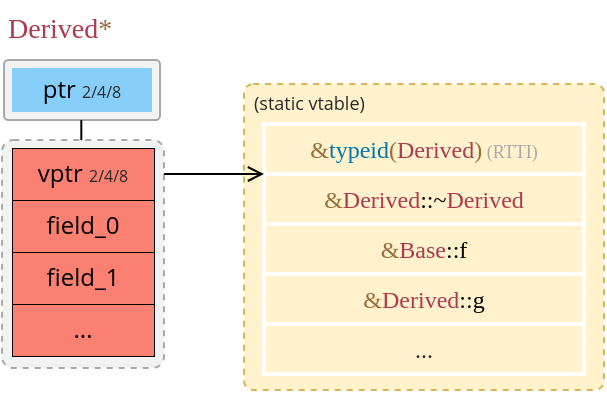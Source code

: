 <mxfile version="28.2.5">
  <diagram name="第 1 页" id="UIN3GO888B8rErfqDr5A">
    <mxGraphModel dx="740" dy="491" grid="1" gridSize="10" guides="1" tooltips="1" connect="1" arrows="1" fold="1" page="1" pageScale="1" pageWidth="827" pageHeight="1169" math="0" shadow="0">
      <root>
        <mxCell id="0" />
        <mxCell id="1" parent="0" />
        <mxCell id="mdJHNkCio0da5D6LIcqN-1" value="&lt;font style=&quot;color: rgb(172, 59, 81);&quot;&gt;Derived&lt;/font&gt;&lt;font style=&quot;color: rgb(154, 110, 58);&quot;&gt;*&lt;/font&gt;" style="text;html=1;align=left;verticalAlign=middle;whiteSpace=wrap;rounded=0;fontFamily=Fira Code;fontSource=https%3A%2F%2Ffonts.googleapis.com%2Fcss%3Ffamily%3DFira%2BCode;fontSize=14;" parent="1" vertex="1">
          <mxGeometry x="160" y="160" width="130" height="30" as="geometry" />
        </mxCell>
        <mxCell id="mdJHNkCio0da5D6LIcqN-2" value="" style="rounded=1;whiteSpace=wrap;html=1;strokeColor=#A9A9A9;arcSize=7;fillColor=#F2F2F2;" parent="1" vertex="1">
          <mxGeometry x="160" y="190" width="78" height="30" as="geometry" />
        </mxCell>
        <mxCell id="mdJHNkCio0da5D6LIcqN-3" value="ptr &lt;font style=&quot;font-size: 8px; color: rgb(41, 41, 41);&quot;&gt;2/4/8&lt;/font&gt;" style="rounded=0;whiteSpace=wrap;html=1;strokeColor=none;fillColor=#87CEFA;fontFamily=Open Sans;fontSource=https%3A%2F%2Ffonts.googleapis.com%2Fcss%3Ffamily%3DOpen%2BSans;" parent="1" vertex="1">
          <mxGeometry x="164" y="194" width="70" height="22" as="geometry" />
        </mxCell>
        <mxCell id="mdJHNkCio0da5D6LIcqN-6" value="" style="rounded=1;whiteSpace=wrap;html=1;strokeColor=#A9A9A9;arcSize=7;fillColor=#F2F2F2;dashed=1;" parent="1" vertex="1">
          <mxGeometry x="159" y="230" width="81" height="114" as="geometry" />
        </mxCell>
        <mxCell id="mdJHNkCio0da5D6LIcqN-7" value="vptr&amp;nbsp;&lt;font style=&quot;font-size: 8px; color: rgb(41, 41, 41);&quot;&gt;2/4/8&lt;/font&gt;" style="rounded=0;whiteSpace=wrap;html=1;strokeColor=default;fillColor=#FA8072;fontFamily=Open Sans;fontSource=https%3A%2F%2Ffonts.googleapis.com%2Fcss%3Ffamily%3DOpen%2BSans;strokeWidth=0.5;" parent="1" vertex="1">
          <mxGeometry x="164" y="234" width="71" height="26" as="geometry" />
        </mxCell>
        <mxCell id="mdJHNkCio0da5D6LIcqN-11" value="" style="rounded=1;whiteSpace=wrap;html=1;strokeColor=#d6b656;arcSize=3;fillColor=#fff2cc;dashed=1;" parent="1" vertex="1">
          <mxGeometry x="280" y="202" width="180" height="153" as="geometry" />
        </mxCell>
        <mxCell id="mdJHNkCio0da5D6LIcqN-13" value="" style="endArrow=none;html=1;rounded=0;" parent="1" edge="1">
          <mxGeometry width="50" height="50" relative="1" as="geometry">
            <mxPoint x="198.66" y="230" as="sourcePoint" />
            <mxPoint x="198.66" y="220" as="targetPoint" />
          </mxGeometry>
        </mxCell>
        <mxCell id="mdJHNkCio0da5D6LIcqN-15" value="(static vtable)" style="text;whiteSpace=wrap;html=1;fontFamily=Open Sans;fontSource=https%3A%2F%2Ffonts.googleapis.com%2Fcss%3Ffamily%3DOpen%2BSans;fontColor=#292929;fontSize=9;align=left;labelPosition=center;verticalLabelPosition=middle;verticalAlign=middle;" parent="1" vertex="1">
          <mxGeometry x="283" y="202" width="70" height="20" as="geometry" />
        </mxCell>
        <mxCell id="mdJHNkCio0da5D6LIcqN-16" value="&lt;font style=&quot;color: rgb(154, 110, 58);&quot;&gt;&amp;amp;&lt;/font&gt;&lt;font style=&quot;color: rgb(0, 119, 170);&quot;&gt;typeid&lt;/font&gt;&lt;font color=&quot;#9a6e3a&quot;&gt;(&lt;/font&gt;&lt;font style=&quot;color: rgb(172, 59, 81);&quot;&gt;Derived&lt;/font&gt;&lt;font color=&quot;#9a6e3a&quot;&gt;)&lt;font style=&quot;font-size: 9px;&quot;&gt;&amp;nbsp;&lt;/font&gt;&lt;/font&gt;&lt;font style=&quot;color: rgb(169, 169, 169); font-size: 9px;&quot;&gt;(RTTI)&lt;/font&gt;" style="rounded=0;whiteSpace=wrap;html=1;strokeColor=#FFFFFF;fillColor=none;strokeWidth=2;fontFamily=Fira Code;fontSource=https%3A%2F%2Ffonts.googleapis.com%2Fcss%3Ffamily%3DFira%2BCode;" parent="1" vertex="1">
          <mxGeometry x="290" y="222" width="160" height="25" as="geometry" />
        </mxCell>
        <mxCell id="mdJHNkCio0da5D6LIcqN-17" value="&lt;font style=&quot;color: rgb(154, 110, 58);&quot;&gt;&amp;amp;&lt;/font&gt;&lt;font style=&quot;color: rgb(172, 59, 81);&quot;&gt;Derived&lt;/font&gt;::~&lt;font style=&quot;color: rgb(172, 59, 81);&quot;&gt;Derived&lt;/font&gt;" style="rounded=0;whiteSpace=wrap;html=1;strokeColor=#FFFFFF;fillColor=none;strokeWidth=2;fontFamily=Fira Code;fontSource=https%3A%2F%2Ffonts.googleapis.com%2Fcss%3Ffamily%3DFira%2BCode;" parent="1" vertex="1">
          <mxGeometry x="290" y="247" width="160" height="25" as="geometry" />
        </mxCell>
        <mxCell id="mdJHNkCio0da5D6LIcqN-18" value="&lt;font style=&quot;color: rgb(154, 110, 58);&quot;&gt;&amp;amp;&lt;/font&gt;&lt;font style=&quot;color: rgb(172, 59, 81);&quot;&gt;Base&lt;/font&gt;::f" style="rounded=0;whiteSpace=wrap;html=1;strokeColor=#FFFFFF;fillColor=none;strokeWidth=2;fontFamily=Fira Code;fontSource=https%3A%2F%2Ffonts.googleapis.com%2Fcss%3Ffamily%3DFira%2BCode;" parent="1" vertex="1">
          <mxGeometry x="290" y="272" width="160" height="25" as="geometry" />
        </mxCell>
        <mxCell id="mdJHNkCio0da5D6LIcqN-19" value="&lt;font style=&quot;color: rgb(154, 110, 58);&quot;&gt;&amp;amp;&lt;/font&gt;&lt;font style=&quot;color: rgb(172, 59, 81);&quot;&gt;Derived&lt;/font&gt;::g" style="rounded=0;whiteSpace=wrap;html=1;strokeColor=#FFFFFF;fillColor=none;strokeWidth=2;fontFamily=Fira Code;fontSource=https%3A%2F%2Ffonts.googleapis.com%2Fcss%3Ffamily%3DFira%2BCode;" parent="1" vertex="1">
          <mxGeometry x="290" y="297" width="160" height="25" as="geometry" />
        </mxCell>
        <mxCell id="mdJHNkCio0da5D6LIcqN-20" value="&lt;font style=&quot;color: rgb(41, 41, 41);&quot;&gt;...&lt;/font&gt;" style="rounded=0;whiteSpace=wrap;html=1;strokeColor=#FFFFFF;fillColor=none;strokeWidth=2;fontFamily=Fira Code;fontSource=https%3A%2F%2Ffonts.googleapis.com%2Fcss%3Ffamily%3DFira%2BCode;" parent="1" vertex="1">
          <mxGeometry x="290" y="322" width="160" height="25" as="geometry" />
        </mxCell>
        <mxCell id="RdDvWVPnqO7iUFs9uO31-1" value="field_0" style="rounded=0;whiteSpace=wrap;html=1;strokeColor=default;fillColor=#FA8072;fontFamily=Open Sans;fontSource=https%3A%2F%2Ffonts.googleapis.com%2Fcss%3Ffamily%3DOpen%2BSans;strokeWidth=0.5;" vertex="1" parent="1">
          <mxGeometry x="164" y="260" width="71" height="26" as="geometry" />
        </mxCell>
        <mxCell id="RdDvWVPnqO7iUFs9uO31-2" value="field_1" style="rounded=0;whiteSpace=wrap;html=1;strokeColor=default;fillColor=#FA8072;fontFamily=Open Sans;fontSource=https%3A%2F%2Ffonts.googleapis.com%2Fcss%3Ffamily%3DOpen%2BSans;strokeWidth=0.5;" vertex="1" parent="1">
          <mxGeometry x="164" y="286" width="71" height="26" as="geometry" />
        </mxCell>
        <mxCell id="RdDvWVPnqO7iUFs9uO31-3" value="..." style="rounded=0;whiteSpace=wrap;html=1;strokeColor=default;fillColor=#FA8072;fontFamily=Open Sans;fontSource=https%3A%2F%2Ffonts.googleapis.com%2Fcss%3Ffamily%3DOpen%2BSans;strokeWidth=0.5;" vertex="1" parent="1">
          <mxGeometry x="164" y="312" width="71" height="26" as="geometry" />
        </mxCell>
        <mxCell id="RdDvWVPnqO7iUFs9uO31-5" value="" style="endArrow=open;html=1;rounded=0;endFill=0;" edge="1" parent="1">
          <mxGeometry width="50" height="50" relative="1" as="geometry">
            <mxPoint x="240" y="247" as="sourcePoint" />
            <mxPoint x="290" y="247" as="targetPoint" />
          </mxGeometry>
        </mxCell>
      </root>
    </mxGraphModel>
  </diagram>
</mxfile>
